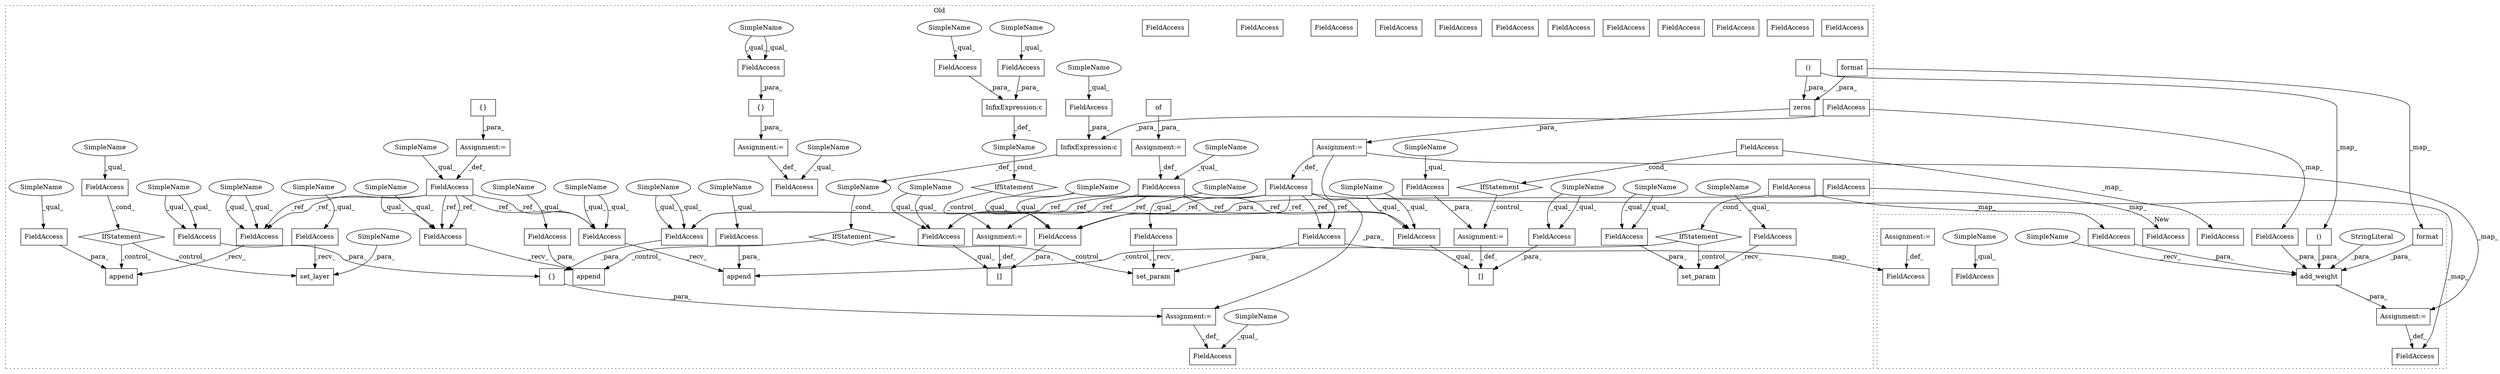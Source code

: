 digraph G {
subgraph cluster0 {
1 [label="set_param" a="32" s="16412,16428" l="10,1" shape="box"];
4 [label="FieldAccess" a="22" s="15934" l="6" shape="box"];
5 [label="{}" a="4" s="16076,16090" l="1,1" shape="box"];
7 [label="FieldAccess" a="22" s="16084" l="6" shape="box"];
8 [label="set_param" a="32" s="16267,16283" l="10,1" shape="box"];
9 [label="FieldAccess" a="22" s="16248" l="18" shape="box"];
10 [label="FieldAccess" a="22" s="16173" l="17" shape="box"];
11 [label="{}" a="4" s="16208" l="2" shape="box"];
12 [label="FieldAccess" a="22" s="16292" l="17" shape="box"];
13 [label="FieldAccess" a="22" s="16437" l="17" shape="box"];
14 [label="FieldAccess" a="22" s="16581" l="17" shape="box"];
15 [label="FieldAccess" a="22" s="16277" l="6" shape="box"];
16 [label="FieldAccess" a="22" s="16036" l="22" shape="box"];
17 [label="FieldAccess" a="22" s="16113" l="22" shape="box"];
18 [label="FieldAccess" a="22" s="16497" l="25" shape="box"];
19 [label="FieldAccess" a="22" s="16077" l="6" shape="box"];
20 [label="FieldAccess" a="22" s="16821" l="6" shape="box"];
21 [label="IfStatement" a="25" s="16348,16383" l="4,2" shape="diamond"];
22 [label="Assignment:=" a="7" s="16190" l="1" shape="box"];
23 [label="IfStatement" a="25" s="16216,16238" l="4,2" shape="diamond"];
24 [label="Assignment:=" a="7" s="16058" l="1" shape="box"];
25 [label="append" a="32" s="16310,16335" l="7,1" shape="box"];
27 [label="FieldAccess" a="22" s="16679" l="17" shape="box"];
28 [label="IfStatement" a="25" s="16493,16522" l="4,2" shape="diamond"];
29 [label="append" a="32" s="16599,16631" l="7,1" shape="box"];
31 [label="FieldAccess" a="22" s="16644" l="16" shape="box"];
32 [label="[]" a="2" s="16804,16827" l="17,1" shape="box"];
33 [label="FieldAccess" a="22" s="16706" l="16" shape="box"];
34 [label="[]" a="2" s="16706,16729" l="17,1" shape="box"];
35 [label="FieldAccess" a="22" s="16393" l="18" shape="box"];
36 [label="FieldAccess" a="22" s="16764" l="9" shape="box"];
37 [label="FieldAccess" a="22" s="16804" l="16" shape="box"];
38 [label="FieldAccess" a="22" s="16352" l="9" shape="box"];
39 [label="FieldAccess" a="22" s="16317" l="18" shape="box"];
40 [label="FieldAccess" a="22" s="16532" l="25" shape="box"];
41 [label="FieldAccess" a="22" s="16606" l="25" shape="box"];
42 [label="set_layer" a="32" s="16558,16572" l="10,1" shape="box"];
43 [label="of" a="32" s="16665" l="4" shape="box"];
44 [label="Assignment:=" a="7" s="16660" l="1" shape="box"];
45 [label="FieldAccess" a="22" s="16829" l="17" shape="box"];
47 [label="Assignment:=" a="7" s="16828" l="1" shape="box"];
48 [label="IfStatement" a="25" s="16760,16794" l="4,2" shape="diamond"];
49 [label="InfixExpression:c" a="27" s="16773" l="4" shape="box"];
50 [label="SimpleName" a="42" s="" l="" shape="ellipse"];
51 [label="FieldAccess" a="22" s="16462" l="18" shape="box"];
52 [label="FieldAccess" a="22" s="16723" l="6" shape="box"];
53 [label="()" a="106" s="15962" l="39" shape="box"];
55 [label="FieldAccess" a="22" s="16777" l="17" shape="box"];
56 [label="format" a="32" s="16010,16026" l="7,1" shape="box"];
58 [label="zeros" a="32" s="15949,16027" l="13,1" shape="box"];
59 [label="append" a="32" s="16455,16480" l="7,1" shape="box"];
60 [label="InfixExpression:c" a="27" s="16361" l="4" shape="box"];
61 [label="SimpleName" a="42" s="" l="" shape="ellipse"];
62 [label="FieldAccess" a="22" s="16220" l="18" shape="box"];
65 [label="FieldAccess" a="22" s="16422" l="6" shape="box"];
68 [label="FieldAccess" a="22" s="16365" l="18" shape="box"];
69 [label="Assignment:=" a="7" s="15940" l="1" shape="box"];
71 [label="FieldAccess" a="22" s="16731" l="17" shape="box"];
72 [label="{}" a="4" s="16153,16160" l="1,1" shape="box"];
73 [label="FieldAccess" a="22" s="16154" l="6" shape="box"];
74 [label="Assignment:=" a="7" s="16135" l="1" shape="box"];
75 [label="IfStatement" a="25" s="16675,16696" l="4,2" shape="diamond"];
76 [label="Assignment:=" a="7" s="16730" l="1" shape="box"];
77 [label="FieldAccess" a="22" s="16084" l="6" shape="box"];
78 [label="FieldAccess" a="22" s="16422" l="6" shape="box"];
79 [label="FieldAccess" a="22" s="16821" l="6" shape="box"];
80 [label="FieldAccess" a="22" s="16581" l="17" shape="box"];
81 [label="FieldAccess" a="22" s="16292" l="17" shape="box"];
82 [label="FieldAccess" a="22" s="16437" l="17" shape="box"];
83 [label="FieldAccess" a="22" s="16706" l="16" shape="box"];
84 [label="FieldAccess" a="22" s="16804" l="16" shape="box"];
85 [label="SimpleName" a="42" s="16532" l="4" shape="ellipse"];
86 [label="SimpleName" a="42" s="16393" l="4" shape="ellipse"];
87 [label="SimpleName" a="42" s="16113" l="4" shape="ellipse"];
88 [label="SimpleName" a="42" s="16248" l="4" shape="ellipse"];
89 [label="SimpleName" a="42" s="16644" l="4" shape="ellipse"];
90 [label="SimpleName" a="42" s="16352" l="4" shape="ellipse"];
91 [label="SimpleName" a="42" s="16462" l="4" shape="ellipse"];
92 [label="SimpleName" a="42" s="16036" l="4" shape="ellipse"];
93 [label="SimpleName" a="42" s="16317" l="4" shape="ellipse"];
94 [label="SimpleName" a="42" s="16497" l="4" shape="ellipse"];
95 [label="SimpleName" a="42" s="16706" l="4" shape="ellipse"];
96 [label="SimpleName" a="42" s="16581" l="4" shape="ellipse"];
97 [label="SimpleName" a="42" s="16777" l="4" shape="ellipse"];
98 [label="SimpleName" a="42" s="16723" l="4" shape="ellipse"];
99 [label="SimpleName" a="42" s="16731" l="4" shape="ellipse"];
100 [label="SimpleName" a="42" s="16764" l="4" shape="ellipse"];
101 [label="SimpleName" a="42" s="16568" l="4" shape="ellipse"];
102 [label="SimpleName" a="42" s="16084" l="4" shape="ellipse"];
103 [label="SimpleName" a="42" s="16154" l="4" shape="ellipse"];
104 [label="SimpleName" a="42" s="16277" l="4" shape="ellipse"];
105 [label="SimpleName" a="42" s="16821" l="4" shape="ellipse"];
106 [label="SimpleName" a="42" s="16173" l="4" shape="ellipse"];
107 [label="SimpleName" a="42" s="16804" l="4" shape="ellipse"];
108 [label="SimpleName" a="42" s="16292" l="4" shape="ellipse"];
109 [label="SimpleName" a="42" s="16437" l="4" shape="ellipse"];
110 [label="SimpleName" a="42" s="16077" l="4" shape="ellipse"];
111 [label="SimpleName" a="42" s="16606" l="4" shape="ellipse"];
112 [label="FieldAccess" a="22" s="16277" l="6" shape="box"];
113 [label="FieldAccess" a="22" s="16077" l="6" shape="box"];
114 [label="FieldAccess" a="22" s="16723" l="6" shape="box"];
115 [label="FieldAccess" a="22" s="16154" l="6" shape="box"];
label = "Old";
style="dotted";
}
subgraph cluster1 {
2 [label="add_weight" a="32" s="15999,16126" l="18,1" shape="box"];
3 [label="FieldAccess" a="22" s="15987" l="6" shape="box"];
6 [label="FieldAccess" a="22" s="15886" l="9" shape="box"];
26 [label="FieldAccess" a="22" s="15940" l="17" shape="box"];
30 [label="StringLiteral" a="45" s="16058" l="6" shape="ellipse"];
46 [label="FieldAccess" a="22" s="16109" l="17" shape="box"];
54 [label="()" a="106" s="16017" l="39" shape="box"];
57 [label="format" a="32" s="16072,16088" l="7,1" shape="box"];
63 [label="FieldAccess" a="22" s="15921" l="18" shape="box"];
64 [label="FieldAccess" a="22" s="16149" l="6" shape="box"];
66 [label="Assignment:=" a="7" s="16155" l="1" shape="box"];
67 [label="FieldAccess" a="22" s="16090" l="18" shape="box"];
70 [label="Assignment:=" a="7" s="15993" l="1" shape="box"];
116 [label="SimpleName" a="42" s="15886" l="4" shape="ellipse"];
117 [label="SimpleName" a="42" s="15994" l="4" shape="ellipse"];
label = "New";
style="dotted";
}
2 -> 70 [label="_para_"];
4 -> 78 [label="_ref_"];
4 -> 79 [label="_ref_"];
4 -> 79 [label="_ref_"];
4 -> 77 [label="_ref_"];
4 -> 78 [label="_ref_"];
4 -> 3 [label="_map_"];
4 -> 77 [label="_ref_"];
5 -> 24 [label="_para_"];
9 -> 8 [label="_recv_"];
10 -> 82 [label="_ref_"];
10 -> 81 [label="_ref_"];
10 -> 80 [label="_ref_"];
10 -> 82 [label="_ref_"];
10 -> 80 [label="_ref_"];
10 -> 81 [label="_ref_"];
11 -> 22 [label="_para_"];
18 -> 28 [label="_cond_"];
21 -> 1 [label="_control_"];
21 -> 59 [label="_control_"];
22 -> 10 [label="_def_"];
23 -> 8 [label="_control_"];
23 -> 25 [label="_control_"];
24 -> 16 [label="_def_"];
27 -> 75 [label="_cond_"];
27 -> 26 [label="_map_"];
28 -> 29 [label="_control_"];
28 -> 42 [label="_control_"];
30 -> 2 [label="_para_"];
31 -> 84 [label="_ref_"];
31 -> 83 [label="_ref_"];
31 -> 83 [label="_ref_"];
31 -> 84 [label="_ref_"];
35 -> 1 [label="_recv_"];
36 -> 49 [label="_para_"];
38 -> 60 [label="_para_"];
39 -> 25 [label="_para_"];
40 -> 42 [label="_recv_"];
41 -> 29 [label="_para_"];
43 -> 44 [label="_para_"];
44 -> 31 [label="_def_"];
45 -> 47 [label="_para_"];
45 -> 46 [label="_map_"];
46 -> 2 [label="_para_"];
47 -> 32 [label="_def_"];
48 -> 47 [label="_control_"];
49 -> 50 [label="_def_"];
50 -> 48 [label="_cond_"];
51 -> 59 [label="_para_"];
53 -> 54 [label="_map_"];
53 -> 58 [label="_para_"];
54 -> 2 [label="_para_"];
55 -> 49 [label="_para_"];
56 -> 58 [label="_para_"];
56 -> 57 [label="_map_"];
57 -> 2 [label="_para_"];
58 -> 69 [label="_para_"];
60 -> 61 [label="_def_"];
61 -> 21 [label="_cond_"];
62 -> 23 [label="_cond_"];
62 -> 63 [label="_map_"];
66 -> 64 [label="_def_"];
67 -> 2 [label="_para_"];
68 -> 60 [label="_para_"];
68 -> 67 [label="_map_"];
69 -> 4 [label="_def_"];
69 -> 24 [label="_para_"];
69 -> 70 [label="_map_"];
70 -> 3 [label="_def_"];
71 -> 76 [label="_para_"];
72 -> 74 [label="_para_"];
74 -> 17 [label="_def_"];
75 -> 76 [label="_control_"];
76 -> 34 [label="_def_"];
77 -> 5 [label="_para_"];
78 -> 64 [label="_map_"];
78 -> 1 [label="_para_"];
79 -> 32 [label="_para_"];
80 -> 29 [label="_recv_"];
81 -> 25 [label="_recv_"];
82 -> 59 [label="_recv_"];
83 -> 34 [label="_qual_"];
84 -> 32 [label="_qual_"];
85 -> 40 [label="_qual_"];
86 -> 35 [label="_qual_"];
87 -> 17 [label="_qual_"];
88 -> 9 [label="_qual_"];
89 -> 31 [label="_qual_"];
90 -> 38 [label="_qual_"];
91 -> 51 [label="_qual_"];
92 -> 16 [label="_qual_"];
93 -> 39 [label="_qual_"];
94 -> 18 [label="_qual_"];
95 -> 83 [label="_qual_"];
95 -> 83 [label="_qual_"];
96 -> 80 [label="_qual_"];
96 -> 80 [label="_qual_"];
97 -> 55 [label="_qual_"];
98 -> 114 [label="_qual_"];
98 -> 114 [label="_qual_"];
99 -> 71 [label="_qual_"];
100 -> 36 [label="_qual_"];
101 -> 42 [label="_para_"];
102 -> 77 [label="_qual_"];
102 -> 77 [label="_qual_"];
103 -> 115 [label="_qual_"];
103 -> 115 [label="_qual_"];
104 -> 112 [label="_qual_"];
104 -> 112 [label="_qual_"];
105 -> 79 [label="_qual_"];
105 -> 79 [label="_qual_"];
106 -> 10 [label="_qual_"];
107 -> 84 [label="_qual_"];
107 -> 84 [label="_qual_"];
108 -> 81 [label="_qual_"];
108 -> 81 [label="_qual_"];
109 -> 82 [label="_qual_"];
109 -> 82 [label="_qual_"];
110 -> 113 [label="_qual_"];
110 -> 113 [label="_qual_"];
111 -> 41 [label="_qual_"];
112 -> 8 [label="_para_"];
113 -> 5 [label="_para_"];
114 -> 34 [label="_para_"];
115 -> 72 [label="_para_"];
116 -> 6 [label="_qual_"];
117 -> 2 [label="_recv_"];
}